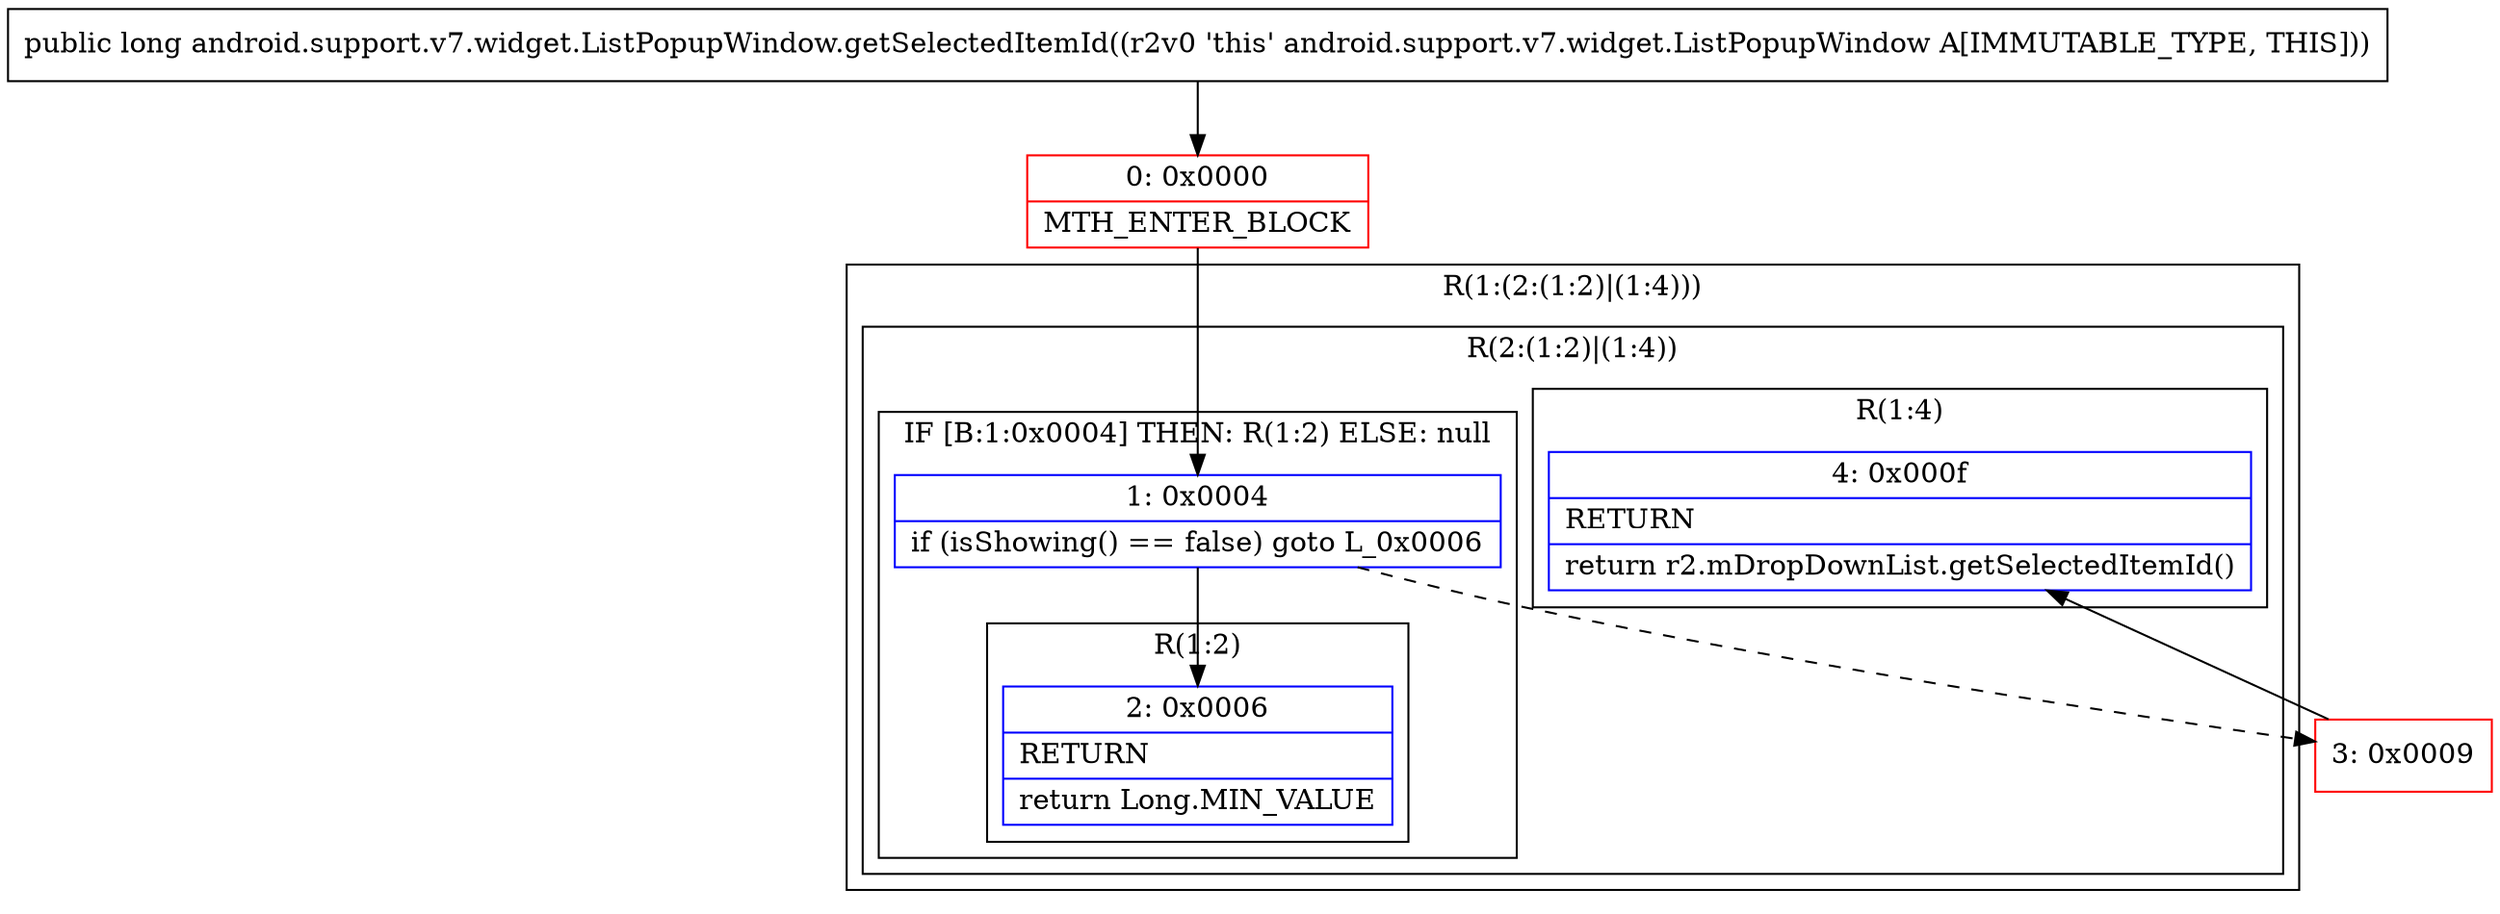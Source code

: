 digraph "CFG forandroid.support.v7.widget.ListPopupWindow.getSelectedItemId()J" {
subgraph cluster_Region_1432836732 {
label = "R(1:(2:(1:2)|(1:4)))";
node [shape=record,color=blue];
subgraph cluster_Region_454830264 {
label = "R(2:(1:2)|(1:4))";
node [shape=record,color=blue];
subgraph cluster_IfRegion_1600295815 {
label = "IF [B:1:0x0004] THEN: R(1:2) ELSE: null";
node [shape=record,color=blue];
Node_1 [shape=record,label="{1\:\ 0x0004|if (isShowing() == false) goto L_0x0006\l}"];
subgraph cluster_Region_1178332557 {
label = "R(1:2)";
node [shape=record,color=blue];
Node_2 [shape=record,label="{2\:\ 0x0006|RETURN\l|return Long.MIN_VALUE\l}"];
}
}
subgraph cluster_Region_694217612 {
label = "R(1:4)";
node [shape=record,color=blue];
Node_4 [shape=record,label="{4\:\ 0x000f|RETURN\l|return r2.mDropDownList.getSelectedItemId()\l}"];
}
}
}
Node_0 [shape=record,color=red,label="{0\:\ 0x0000|MTH_ENTER_BLOCK\l}"];
Node_3 [shape=record,color=red,label="{3\:\ 0x0009}"];
MethodNode[shape=record,label="{public long android.support.v7.widget.ListPopupWindow.getSelectedItemId((r2v0 'this' android.support.v7.widget.ListPopupWindow A[IMMUTABLE_TYPE, THIS])) }"];
MethodNode -> Node_0;
Node_1 -> Node_2;
Node_1 -> Node_3[style=dashed];
Node_0 -> Node_1;
Node_3 -> Node_4;
}

